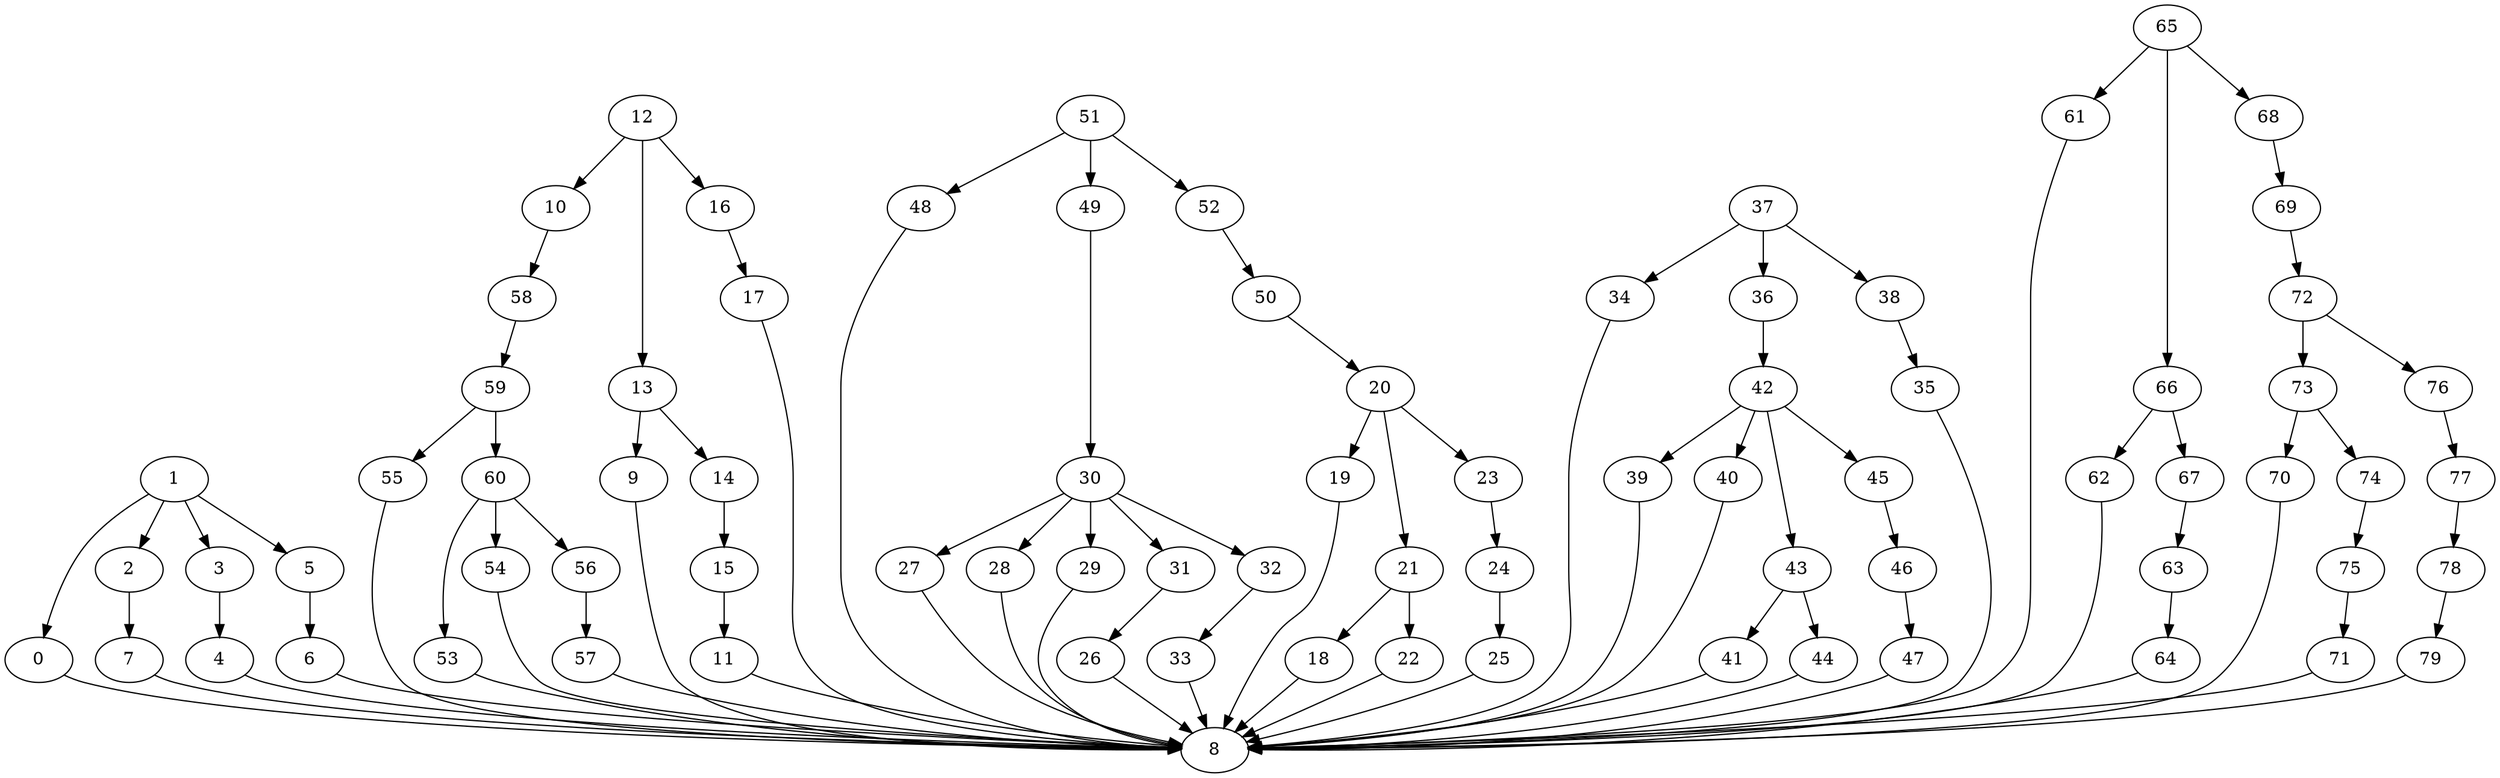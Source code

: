 strict digraph  {
0 [exec=60];
1 [exec=147];
2 [exec=93];
3 [exec=165];
4 [exec=158];
5 [exec=90];
6 [exec=93];
7 [exec=110];
8 [exec=63];
9 [exec=107];
10 [exec=157];
11 [exec=72];
12 [exec=118];
13 [exec=103];
14 [exec=151];
15 [exec=121];
16 [exec=137];
17 [exec=61];
18 [exec=110];
19 [exec=158];
20 [exec=78];
21 [exec=50];
22 [exec=81];
23 [exec=198];
24 [exec=100];
25 [exec=101];
26 [exec=178];
27 [exec=71];
28 [exec=196];
29 [exec=177];
30 [exec=187];
31 [exec=100];
32 [exec=157];
33 [exec=67];
34 [exec=110];
35 [exec=91];
36 [exec=179];
37 [exec=61];
38 [exec=143];
39 [exec=152];
40 [exec=100];
41 [exec=197];
42 [exec=54];
43 [exec=147];
44 [exec=134];
45 [exec=50];
46 [exec=160];
47 [exec=78];
48 [exec=117];
49 [exec=92];
50 [exec=80];
51 [exec=87];
52 [exec=53];
53 [exec=140];
54 [exec=122];
55 [exec=86];
56 [exec=173];
57 [exec=193];
58 [exec=121];
59 [exec=85];
60 [exec=72];
61 [exec=86];
62 [exec=193];
63 [exec=148];
64 [exec=200];
65 [exec=93];
66 [exec=120];
67 [exec=176];
68 [exec=139];
69 [exec=75];
70 [exec=106];
71 [exec=53];
72 [exec=101];
73 [exec=95];
74 [exec=171];
75 [exec=166];
76 [exec=193];
77 [exec=189];
78 [exec=149];
79 [exec=71];
0 -> 8  [comm=13];
1 -> 2  [comm=11];
1 -> 0  [comm=5];
1 -> 3  [comm=19];
1 -> 5  [comm=13];
2 -> 7  [comm=5];
3 -> 4  [comm=8];
4 -> 8  [comm=18];
5 -> 6  [comm=6];
6 -> 8  [comm=13];
7 -> 8  [comm=20];
9 -> 8  [comm=15];
10 -> 58  [comm=12];
11 -> 8  [comm=6];
12 -> 13  [comm=13];
12 -> 10  [comm=9];
12 -> 16  [comm=14];
13 -> 14  [comm=6];
13 -> 9  [comm=10];
14 -> 15  [comm=16];
15 -> 11  [comm=17];
16 -> 17  [comm=5];
17 -> 8  [comm=14];
18 -> 8  [comm=8];
19 -> 8  [comm=5];
20 -> 21  [comm=15];
20 -> 19  [comm=19];
20 -> 23  [comm=12];
21 -> 22  [comm=18];
21 -> 18  [comm=15];
22 -> 8  [comm=20];
23 -> 24  [comm=16];
24 -> 25  [comm=17];
25 -> 8  [comm=18];
26 -> 8  [comm=11];
27 -> 8  [comm=7];
28 -> 8  [comm=13];
29 -> 8  [comm=14];
30 -> 31  [comm=19];
30 -> 27  [comm=19];
30 -> 28  [comm=19];
30 -> 29  [comm=19];
30 -> 32  [comm=17];
31 -> 26  [comm=10];
32 -> 33  [comm=15];
33 -> 8  [comm=17];
34 -> 8  [comm=6];
35 -> 8  [comm=15];
36 -> 42  [comm=7];
37 -> 38  [comm=10];
37 -> 34  [comm=15];
37 -> 36  [comm=5];
38 -> 35  [comm=11];
39 -> 8  [comm=11];
40 -> 8  [comm=16];
41 -> 8  [comm=9];
42 -> 43  [comm=7];
42 -> 39  [comm=15];
42 -> 40  [comm=19];
42 -> 45  [comm=17];
43 -> 44  [comm=11];
43 -> 41  [comm=15];
44 -> 8  [comm=7];
45 -> 46  [comm=5];
46 -> 47  [comm=18];
47 -> 8  [comm=20];
48 -> 8  [comm=12];
49 -> 30  [comm=15];
50 -> 20  [comm=8];
51 -> 52  [comm=19];
51 -> 48  [comm=5];
51 -> 49  [comm=14];
52 -> 50  [comm=11];
53 -> 8  [comm=7];
54 -> 8  [comm=12];
55 -> 8  [comm=5];
56 -> 57  [comm=15];
57 -> 8  [comm=6];
58 -> 59  [comm=7];
59 -> 60  [comm=9];
59 -> 55  [comm=15];
60 -> 53  [comm=10];
60 -> 54  [comm=8];
60 -> 56  [comm=17];
61 -> 8  [comm=17];
62 -> 8  [comm=17];
63 -> 64  [comm=9];
64 -> 8  [comm=16];
65 -> 66  [comm=16];
65 -> 61  [comm=13];
65 -> 68  [comm=11];
66 -> 67  [comm=15];
66 -> 62  [comm=17];
67 -> 63  [comm=10];
68 -> 69  [comm=10];
69 -> 72  [comm=10];
70 -> 8  [comm=5];
71 -> 8  [comm=14];
72 -> 73  [comm=5];
72 -> 76  [comm=13];
73 -> 74  [comm=20];
73 -> 70  [comm=18];
74 -> 75  [comm=7];
75 -> 71  [comm=13];
76 -> 77  [comm=14];
77 -> 78  [comm=9];
78 -> 79  [comm=19];
79 -> 8  [comm=20];
}

